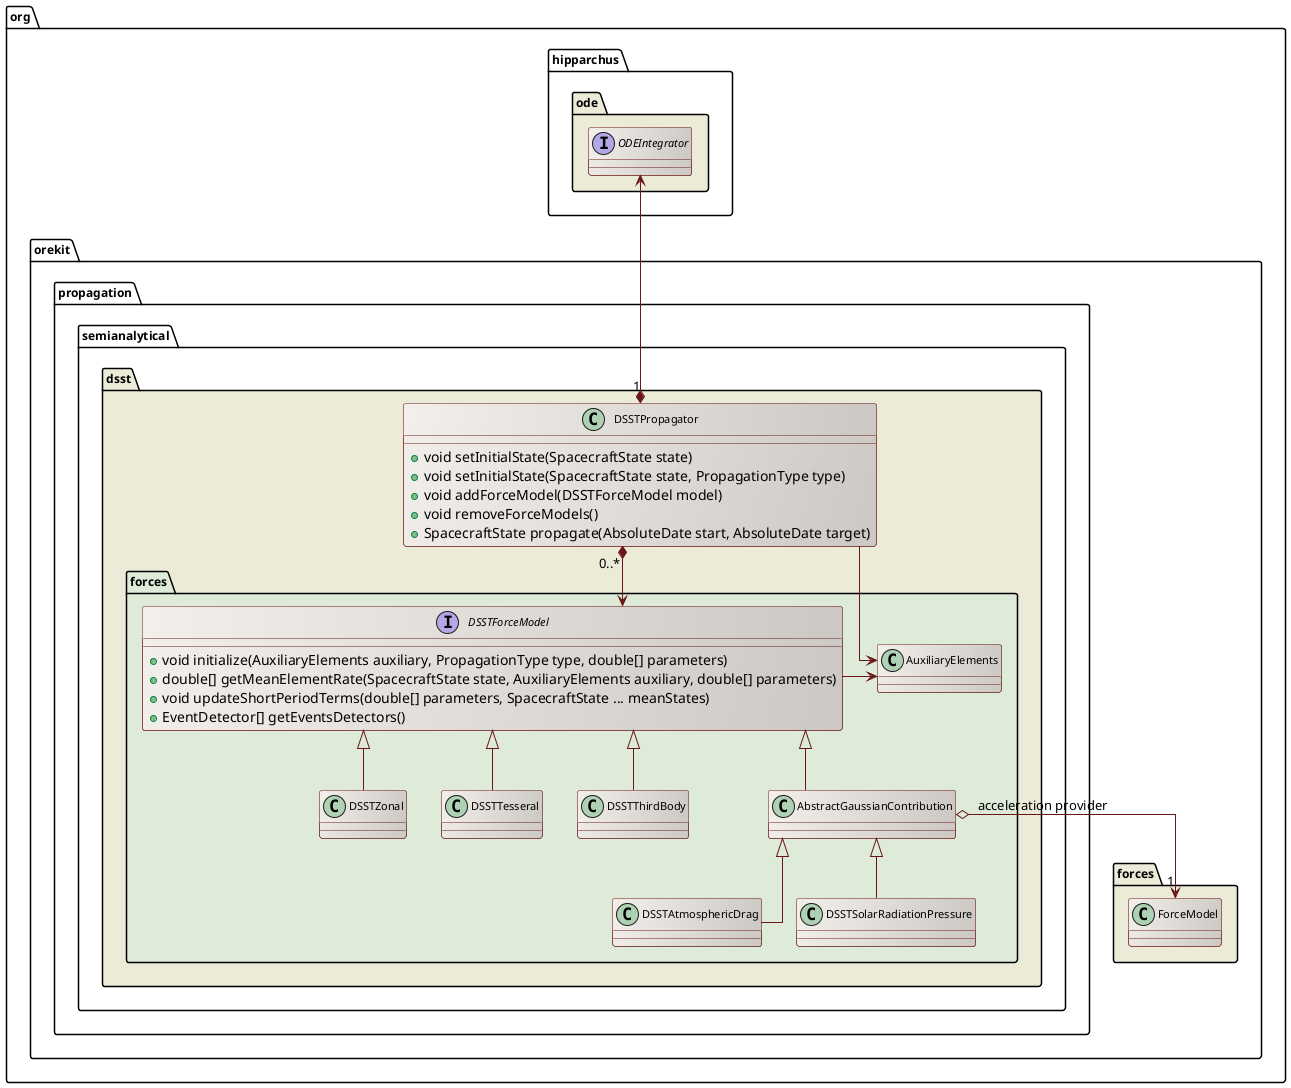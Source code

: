 ' Copyright 2002-2021 CS GROUP
' Licensed to CS GROUP (CS) under one or more
' contributor license agreements.  See the NOTICE file distributed with
' this work for additional information regarding copyright ownership.
' CS licenses this file to You under the Apache License, Version 2.0
' (the "License"); you may not use this file except in compliance with
' the License.  You may obtain a copy of the License at
'
'   http://www.apache.org/licenses/LICENSE-2.0
'
' Unless required by applicable law or agreed to in writing, software
' distributed under the License is distributed on an "AS IS" BASIS,
' WITHOUT WARRANTIES OR CONDITIONS OF ANY KIND, either express or implied.
' See the License for the specific language governing permissions and
' limitations under the License.
 
@startuml

  skinparam svek                  true
  skinparam ClassBackgroundColor  #F3EFEB/CCC9C5
  skinparam ClassArrowColor       #691616
  skinparam ClassBorderColor      #691616
  skinparam NoteBackgroundColor   #F3EFEB
  skinparam NoteBorderColor       #691616
  skinparam NoteFontColor         #691616
  skinparam ClassFontSize         11
  skinparam PackageFontSize       12
  skinparam linetype              ortho

  package org.hipparchus.ode #ECEBD8 {

    interface ODEIntegrator

  }

  package org.orekit.forces #ECEBD8 {
    class ForceModel
  }

  package org.orekit.propagation.semianalytical.dsst #ECEBD8 {

    class DSSTPropagator {
      +void setInitialState(SpacecraftState state)
      +void setInitialState(SpacecraftState state, PropagationType type)
      +void addForceModel(DSSTForceModel model)
      +void removeForceModels()
      +SpacecraftState propagate(AbsoluteDate start, AbsoluteDate target)
    }

    ODEIntegrator <--* "1" DSSTPropagator

    package forces #DDEBD8 {

      class AuxiliaryElements

      interface DSSTForceModel {
        +void initialize(AuxiliaryElements auxiliary, PropagationType type, double[] parameters)
        +double[] getMeanElementRate(SpacecraftState state, AuxiliaryElements auxiliary, double[] parameters)
        +void updateShortPeriodTerms(double[] parameters, SpacecraftState ... meanStates)
        +EventDetector[] getEventsDetectors()
      }

      DSSTForceModel -right->  AuxiliaryElements
      DSSTForceModel <|-- DSSTZonal
      DSSTForceModel <|-- DSSTTesseral
      DSSTForceModel <|-- DSSTThirdBody
      DSSTForceModel <|-- AbstractGaussianContribution

      AbstractGaussianContribution <|-- DSSTAtmosphericDrag
      AbstractGaussianContribution <|-- DSSTSolarRadiationPressure
      AbstractGaussianContribution o--> "1" ForceModel : acceleration provider

    }

    DSSTPropagator "0..*" *--> DSSTForceModel
    DSSTPropagator --> AuxiliaryElements

  }


@enduml
